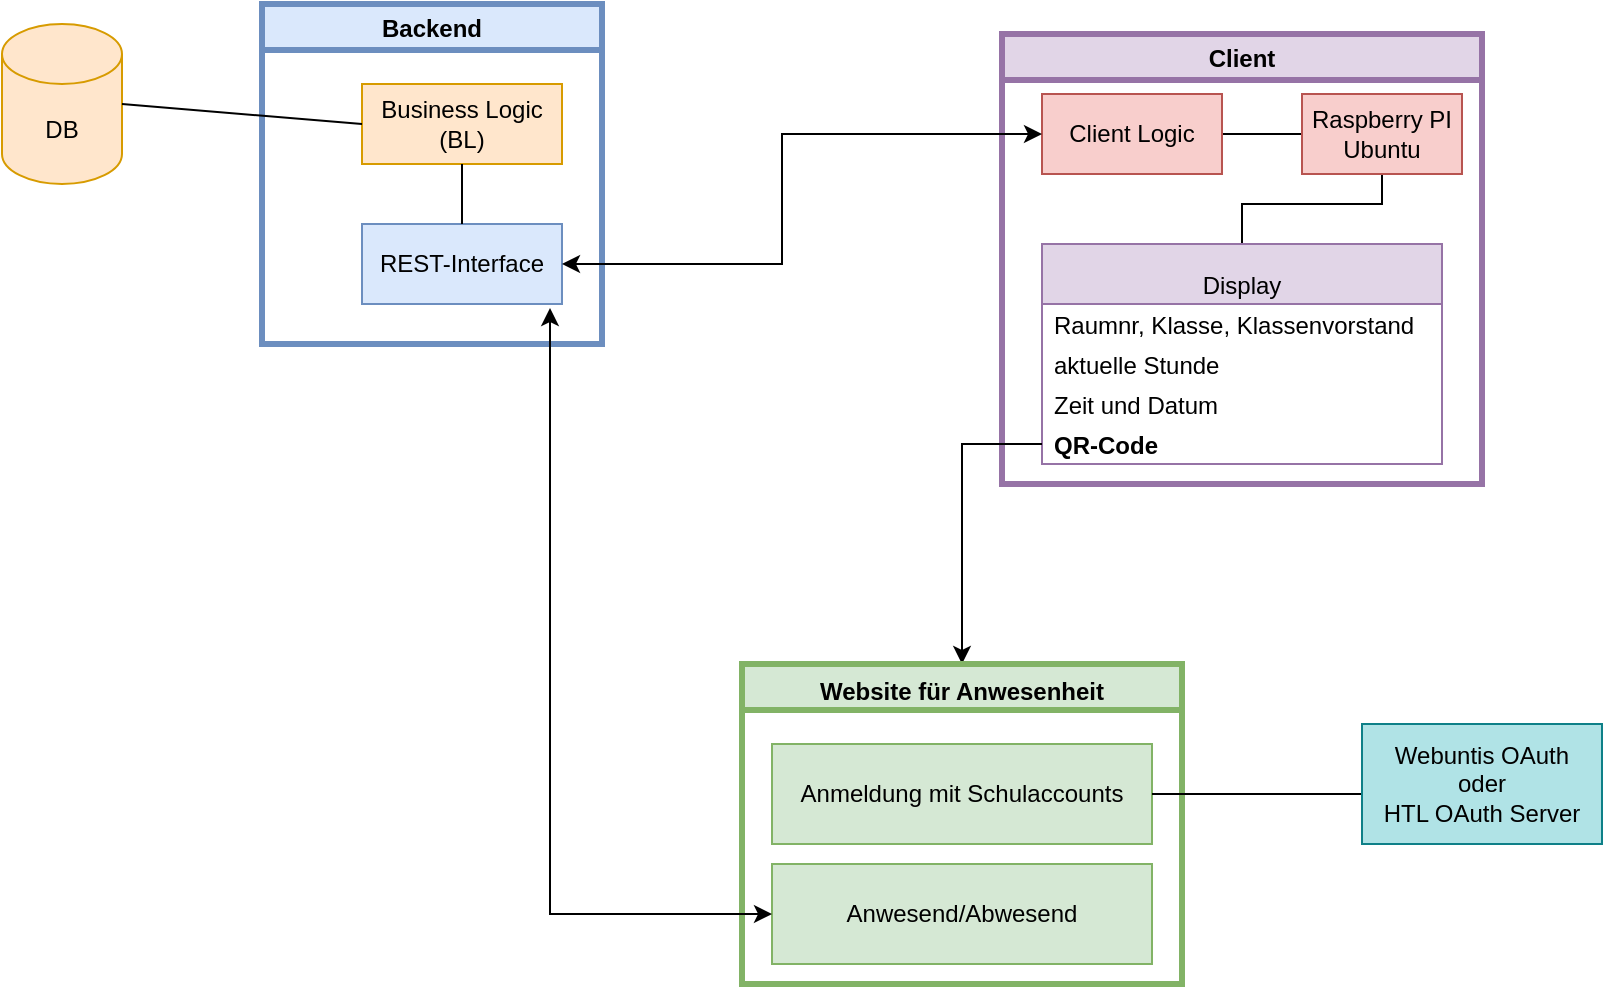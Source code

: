 <mxfile version="15.6.8" type="github">
  <diagram id="VIqUrMfN881pSGvHWkAi" name="Page-1">
    <mxGraphModel dx="1422" dy="740" grid="1" gridSize="10" guides="1" tooltips="1" connect="1" arrows="1" fold="1" page="1" pageScale="1" pageWidth="827" pageHeight="1169" math="0" shadow="0">
      <root>
        <mxCell id="0" />
        <mxCell id="1" parent="0" />
        <mxCell id="ZtJjANbV4Lpw1nc10nZc-3" value="Backend" style="swimlane;align=center;fillColor=#dae8fc;strokeColor=#6c8ebf;strokeWidth=3;" parent="1" vertex="1">
          <mxGeometry x="140" y="30" width="170" height="170" as="geometry" />
        </mxCell>
        <mxCell id="ZtJjANbV4Lpw1nc10nZc-5" value="Business Logic&lt;br&gt;(BL)" style="rounded=0;whiteSpace=wrap;html=1;align=center;fillColor=#ffe6cc;strokeColor=#d79b00;" parent="ZtJjANbV4Lpw1nc10nZc-3" vertex="1">
          <mxGeometry x="50" y="40" width="100" height="40" as="geometry" />
        </mxCell>
        <mxCell id="ZtJjANbV4Lpw1nc10nZc-9" value="REST-Interface" style="rounded=0;whiteSpace=wrap;html=1;align=center;fillColor=#dae8fc;strokeColor=#6c8ebf;" parent="ZtJjANbV4Lpw1nc10nZc-3" vertex="1">
          <mxGeometry x="50" y="110" width="100" height="40" as="geometry" />
        </mxCell>
        <mxCell id="ZtJjANbV4Lpw1nc10nZc-10" value="" style="endArrow=none;startArrow=none;html=1;rounded=0;exitX=0.5;exitY=1;exitDx=0;exitDy=0;entryX=0.5;entryY=0;entryDx=0;entryDy=0;startFill=0;endFill=0;" parent="ZtJjANbV4Lpw1nc10nZc-3" source="ZtJjANbV4Lpw1nc10nZc-5" target="ZtJjANbV4Lpw1nc10nZc-9" edge="1">
          <mxGeometry width="50" height="50" relative="1" as="geometry">
            <mxPoint x="300" y="350" as="sourcePoint" />
            <mxPoint x="350" y="300" as="targetPoint" />
          </mxGeometry>
        </mxCell>
        <mxCell id="ZtJjANbV4Lpw1nc10nZc-6" value="DB" style="shape=cylinder3;whiteSpace=wrap;html=1;boundedLbl=1;backgroundOutline=1;size=15;align=center;fillColor=#ffe6cc;strokeColor=#d79b00;" parent="1" vertex="1">
          <mxGeometry x="10" y="40" width="60" height="80" as="geometry" />
        </mxCell>
        <mxCell id="ZtJjANbV4Lpw1nc10nZc-8" value="" style="endArrow=none;startArrow=none;html=1;rounded=0;exitX=1;exitY=0.5;exitDx=0;exitDy=0;exitPerimeter=0;entryX=0;entryY=0.5;entryDx=0;entryDy=0;endFill=0;startFill=0;" parent="1" source="ZtJjANbV4Lpw1nc10nZc-6" target="ZtJjANbV4Lpw1nc10nZc-5" edge="1">
          <mxGeometry width="50" height="50" relative="1" as="geometry">
            <mxPoint x="460" y="420" as="sourcePoint" />
            <mxPoint x="110" y="110" as="targetPoint" />
          </mxGeometry>
        </mxCell>
        <mxCell id="ZtJjANbV4Lpw1nc10nZc-11" value="Client" style="swimlane;align=center;fillColor=#e1d5e7;strokeColor=#9673a6;verticalAlign=middle;strokeWidth=3;" parent="1" vertex="1">
          <mxGeometry x="510" y="45" width="240" height="225" as="geometry" />
        </mxCell>
        <mxCell id="ZtJjANbV4Lpw1nc10nZc-16" style="edgeStyle=orthogonalEdgeStyle;rounded=0;orthogonalLoop=1;jettySize=auto;html=1;entryX=1;entryY=0.5;entryDx=0;entryDy=0;startArrow=none;startFill=0;endArrow=none;endFill=0;" parent="ZtJjANbV4Lpw1nc10nZc-11" source="ZtJjANbV4Lpw1nc10nZc-13" target="ZtJjANbV4Lpw1nc10nZc-15" edge="1">
          <mxGeometry relative="1" as="geometry" />
        </mxCell>
        <mxCell id="N1tLH85BYtT5_raRtKyt-8" style="edgeStyle=orthogonalEdgeStyle;rounded=0;orthogonalLoop=1;jettySize=auto;html=1;entryX=0.5;entryY=0;entryDx=0;entryDy=0;startArrow=none;startFill=0;endArrow=none;endFill=0;" edge="1" parent="ZtJjANbV4Lpw1nc10nZc-11" source="ZtJjANbV4Lpw1nc10nZc-13" target="N1tLH85BYtT5_raRtKyt-2">
          <mxGeometry relative="1" as="geometry">
            <Array as="points">
              <mxPoint x="190" y="85" />
              <mxPoint x="120" y="85" />
            </Array>
          </mxGeometry>
        </mxCell>
        <mxCell id="ZtJjANbV4Lpw1nc10nZc-13" value="Raspberry PI&lt;br&gt;Ubuntu" style="rounded=0;whiteSpace=wrap;html=1;align=center;fillColor=#f8cecc;strokeColor=#b85450;" parent="ZtJjANbV4Lpw1nc10nZc-11" vertex="1">
          <mxGeometry x="150" y="30" width="80" height="40" as="geometry" />
        </mxCell>
        <mxCell id="ZtJjANbV4Lpw1nc10nZc-15" value="Client Logic" style="rounded=0;whiteSpace=wrap;html=1;align=center;fillColor=#f8cecc;strokeColor=#b85450;" parent="ZtJjANbV4Lpw1nc10nZc-11" vertex="1">
          <mxGeometry x="20" y="30" width="90" height="40" as="geometry" />
        </mxCell>
        <mxCell id="N1tLH85BYtT5_raRtKyt-2" value="Display" style="swimlane;fontStyle=0;childLayout=stackLayout;horizontal=1;startSize=30;horizontalStack=0;resizeParent=1;resizeParentMax=0;resizeLast=0;collapsible=1;marginBottom=0;align=center;verticalAlign=bottom;fillColor=#e1d5e7;strokeColor=#9673a6;" vertex="1" parent="ZtJjANbV4Lpw1nc10nZc-11">
          <mxGeometry x="20" y="105" width="200" height="110" as="geometry" />
        </mxCell>
        <mxCell id="N1tLH85BYtT5_raRtKyt-3" value="Raumnr, Klasse, Klassenvorstand" style="text;strokeColor=none;fillColor=none;align=left;verticalAlign=middle;spacingLeft=4;spacingRight=4;overflow=hidden;points=[[0,0.5],[1,0.5]];portConstraint=eastwest;rotatable=0;" vertex="1" parent="N1tLH85BYtT5_raRtKyt-2">
          <mxGeometry y="30" width="200" height="20" as="geometry" />
        </mxCell>
        <mxCell id="N1tLH85BYtT5_raRtKyt-4" value="aktuelle Stunde" style="text;strokeColor=none;fillColor=none;align=left;verticalAlign=middle;spacingLeft=4;spacingRight=4;overflow=hidden;points=[[0,0.5],[1,0.5]];portConstraint=eastwest;rotatable=0;" vertex="1" parent="N1tLH85BYtT5_raRtKyt-2">
          <mxGeometry y="50" width="200" height="20" as="geometry" />
        </mxCell>
        <mxCell id="N1tLH85BYtT5_raRtKyt-5" value="Zeit und Datum" style="text;strokeColor=none;fillColor=none;align=left;verticalAlign=middle;spacingLeft=4;spacingRight=4;overflow=hidden;points=[[0,0.5],[1,0.5]];portConstraint=eastwest;rotatable=0;" vertex="1" parent="N1tLH85BYtT5_raRtKyt-2">
          <mxGeometry y="70" width="200" height="20" as="geometry" />
        </mxCell>
        <mxCell id="N1tLH85BYtT5_raRtKyt-6" value="QR-Code" style="text;strokeColor=none;fillColor=none;align=left;verticalAlign=middle;spacingLeft=4;spacingRight=4;overflow=hidden;points=[[0,0.5],[1,0.5]];portConstraint=eastwest;rotatable=0;fontStyle=1" vertex="1" parent="N1tLH85BYtT5_raRtKyt-2">
          <mxGeometry y="90" width="200" height="20" as="geometry" />
        </mxCell>
        <mxCell id="ZtJjANbV4Lpw1nc10nZc-19" style="edgeStyle=orthogonalEdgeStyle;rounded=0;orthogonalLoop=1;jettySize=auto;html=1;entryX=1;entryY=0.5;entryDx=0;entryDy=0;startArrow=classic;startFill=1;endArrow=classic;endFill=1;" parent="1" source="ZtJjANbV4Lpw1nc10nZc-15" target="ZtJjANbV4Lpw1nc10nZc-9" edge="1">
          <mxGeometry relative="1" as="geometry">
            <Array as="points">
              <mxPoint x="400" y="95" />
              <mxPoint x="400" y="160" />
            </Array>
          </mxGeometry>
        </mxCell>
        <mxCell id="N1tLH85BYtT5_raRtKyt-9" style="edgeStyle=orthogonalEdgeStyle;rounded=0;orthogonalLoop=1;jettySize=auto;html=1;startArrow=none;startFill=0;endArrow=classic;endFill=1;entryX=0.5;entryY=0;entryDx=0;entryDy=0;" edge="1" parent="1" source="N1tLH85BYtT5_raRtKyt-6" target="N1tLH85BYtT5_raRtKyt-10">
          <mxGeometry relative="1" as="geometry">
            <mxPoint x="490" y="340" as="targetPoint" />
          </mxGeometry>
        </mxCell>
        <mxCell id="N1tLH85BYtT5_raRtKyt-10" value="Website für Anwesenheit" style="swimlane;align=center;verticalAlign=bottom;strokeWidth=3;fillColor=#d5e8d4;strokeColor=#82b366;" vertex="1" parent="1">
          <mxGeometry x="380" y="360" width="220" height="160" as="geometry" />
        </mxCell>
        <mxCell id="N1tLH85BYtT5_raRtKyt-13" value="Anmeldung mit Schulaccounts" style="rounded=0;whiteSpace=wrap;html=1;strokeWidth=1;align=center;verticalAlign=middle;fillColor=#d5e8d4;strokeColor=#82b366;" vertex="1" parent="N1tLH85BYtT5_raRtKyt-10">
          <mxGeometry x="15" y="40" width="190" height="50" as="geometry" />
        </mxCell>
        <mxCell id="N1tLH85BYtT5_raRtKyt-17" value="Anwesend/Abwesend" style="rounded=0;whiteSpace=wrap;html=1;strokeWidth=1;align=center;verticalAlign=middle;fillColor=#d5e8d4;strokeColor=#82b366;" vertex="1" parent="N1tLH85BYtT5_raRtKyt-10">
          <mxGeometry x="15" y="100" width="190" height="50" as="geometry" />
        </mxCell>
        <mxCell id="N1tLH85BYtT5_raRtKyt-14" style="edgeStyle=orthogonalEdgeStyle;rounded=0;orthogonalLoop=1;jettySize=auto;html=1;exitX=1;exitY=0.5;exitDx=0;exitDy=0;startArrow=none;startFill=0;endArrow=none;endFill=0;" edge="1" parent="1" source="N1tLH85BYtT5_raRtKyt-13">
          <mxGeometry relative="1" as="geometry">
            <mxPoint x="690" y="425" as="targetPoint" />
          </mxGeometry>
        </mxCell>
        <mxCell id="N1tLH85BYtT5_raRtKyt-15" value="Webuntis OAuth&lt;br&gt;oder&lt;br&gt;HTL OAuth Server" style="rounded=0;whiteSpace=wrap;html=1;strokeWidth=1;align=center;verticalAlign=middle;fillColor=#b0e3e6;strokeColor=#0e8088;" vertex="1" parent="1">
          <mxGeometry x="690" y="390" width="120" height="60" as="geometry" />
        </mxCell>
        <mxCell id="N1tLH85BYtT5_raRtKyt-18" style="edgeStyle=orthogonalEdgeStyle;rounded=0;orthogonalLoop=1;jettySize=auto;html=1;entryX=0.94;entryY=1.05;entryDx=0;entryDy=0;entryPerimeter=0;startArrow=classic;startFill=1;endArrow=classic;endFill=1;" edge="1" parent="1" source="N1tLH85BYtT5_raRtKyt-17" target="ZtJjANbV4Lpw1nc10nZc-9">
          <mxGeometry relative="1" as="geometry" />
        </mxCell>
      </root>
    </mxGraphModel>
  </diagram>
</mxfile>
